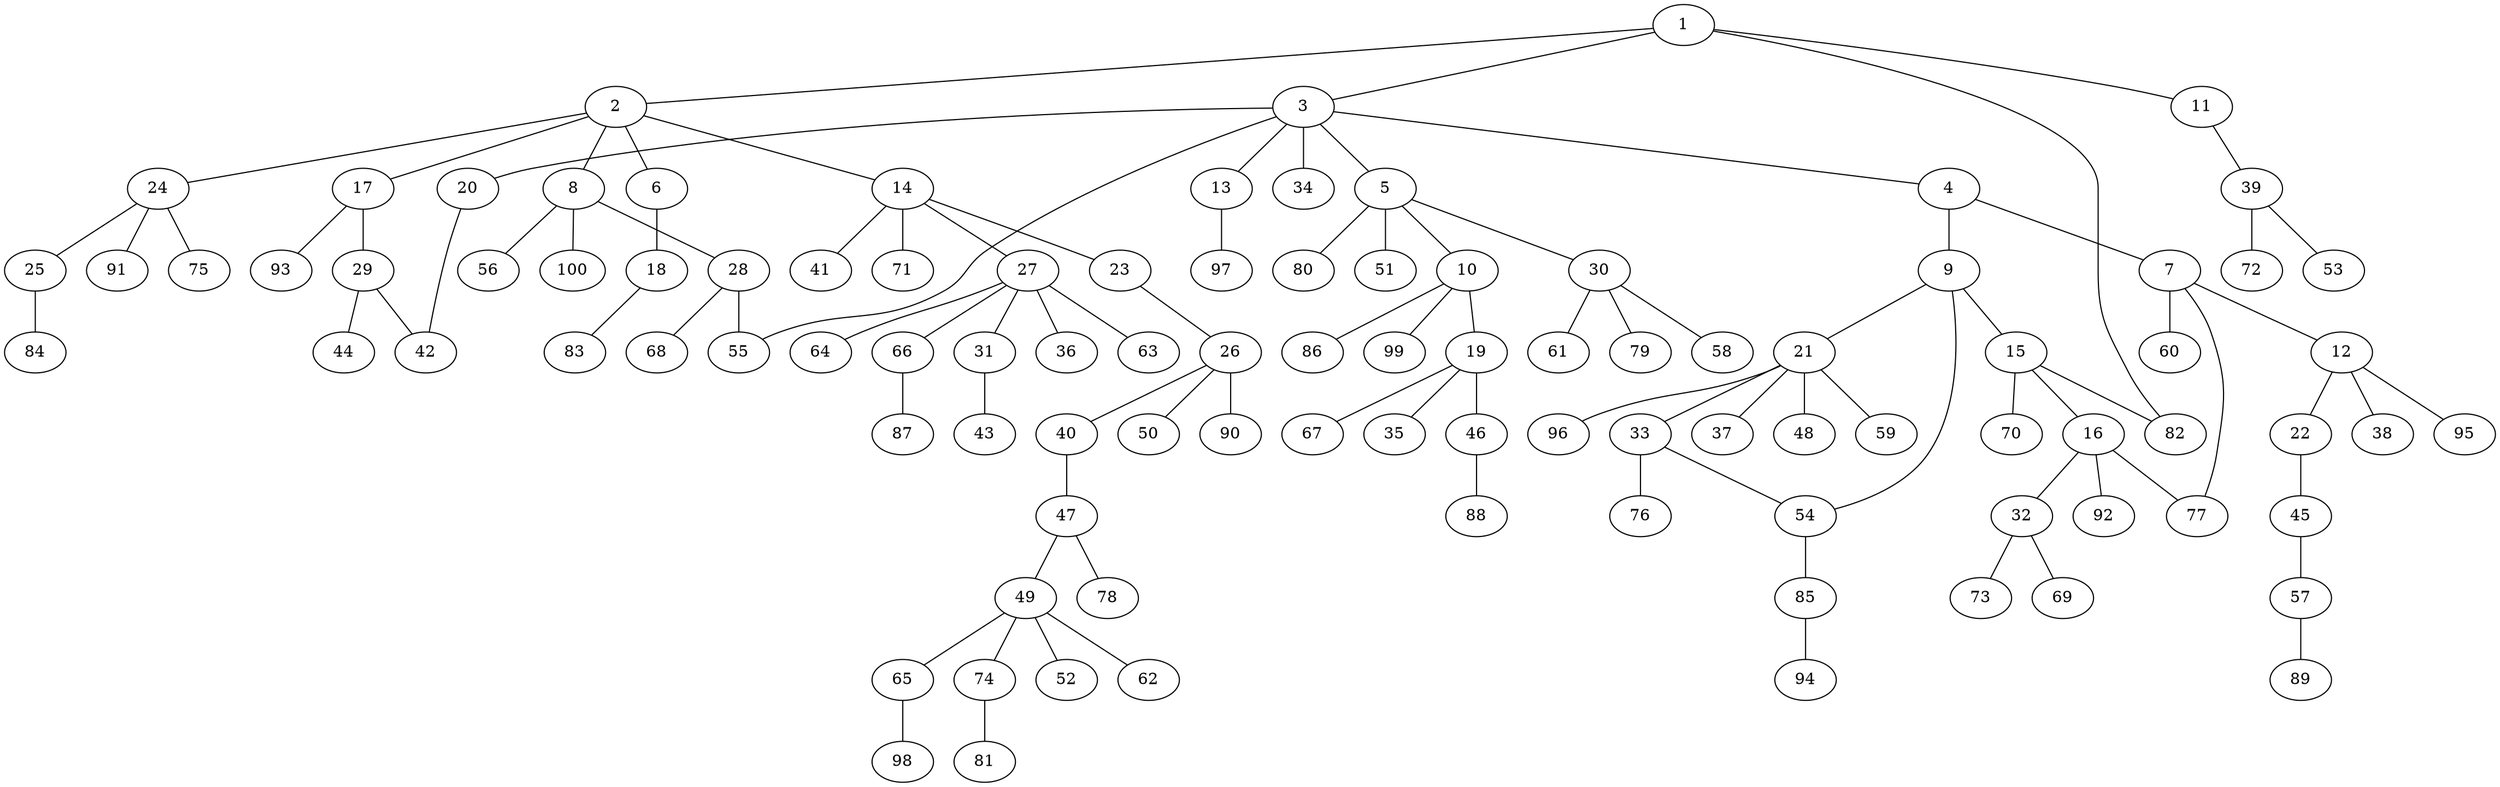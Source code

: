 graph graphname {1--2
1--3
1--11
1--82
2--6
2--8
2--14
2--17
2--24
3--4
3--5
3--13
3--20
3--34
3--55
4--7
4--9
5--10
5--30
5--51
5--80
6--18
7--12
7--60
7--77
8--28
8--56
8--100
9--15
9--21
9--54
10--19
10--86
10--99
11--39
12--22
12--38
12--95
13--97
14--23
14--27
14--41
14--71
15--16
15--70
15--82
16--32
16--77
16--92
17--29
17--93
18--83
19--35
19--46
19--67
20--42
21--33
21--37
21--48
21--59
21--96
22--45
23--26
24--25
24--75
24--91
25--84
26--40
26--50
26--90
27--31
27--36
27--63
27--64
27--66
28--55
28--68
29--42
29--44
30--58
30--61
30--79
31--43
32--69
32--73
33--54
33--76
39--53
39--72
40--47
45--57
46--88
47--49
47--78
49--52
49--62
49--65
49--74
54--85
57--89
65--98
66--87
74--81
85--94
}